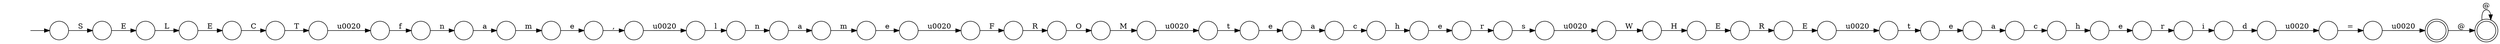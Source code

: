 digraph Automaton {
  rankdir = LR;
  0 [shape=circle,label=""];
  0 -> 49 [label="m"]
  1 [shape=circle,label=""];
  1 -> 12 [label="h"]
  2 [shape=circle,label=""];
  2 -> 25 [label="\u0020"]
  3 [shape=circle,label=""];
  3 -> 22 [label="r"]
  4 [shape=circle,label=""];
  4 -> 44 [label="c"]
  5 [shape=circle,label=""];
  5 -> 0 [label="a"]
  6 [shape=circle,label=""];
  6 -> 7 [label="e"]
  7 [shape=circle,label=""];
  7 -> 4 [label="a"]
  8 [shape=circle,label=""];
  8 -> 15 [label="M"]
  9 [shape=circle,label=""];
  9 -> 41 [label="\u0020"]
  10 [shape=circle,label=""];
  10 -> 40 [label="E"]
  11 [shape=circle,label=""];
  11 -> 48 [label="r"]
  12 [shape=circle,label=""];
  12 -> 3 [label="e"]
  13 [shape=circle,label=""];
  13 -> 31 [label="n"]
  14 [shape=circle,label=""];
  14 -> 47 [label="E"]
  15 [shape=circle,label=""];
  15 -> 50 [label="\u0020"]
  16 [shape=circle,label=""];
  16 -> 17 [label="L"]
  17 [shape=circle,label=""];
  17 -> 45 [label="E"]
  18 [shape=circle,label=""];
  18 -> 29 [label="m"]
  19 [shape=circle,label=""];
  19 -> 8 [label="O"]
  20 [shape=circle,label=""];
  20 -> 38 [label="T"]
  21 [shape=doublecircle,label=""];
  21 -> 21 [label="@"]
  22 [shape=circle,label=""];
  22 -> 43 [label="s"]
  23 [shape=circle,label=""];
  23 -> 14 [label="H"]
  24 [shape=circle,label=""];
  24 -> 33 [label="\u0020"]
  25 [shape=circle,label=""];
  25 -> 24 [label="="]
  26 [shape=circle,label=""];
  26 -> 6 [label="t"]
  27 [shape=circle,label=""];
  27 -> 46 [label="F"]
  28 [shape=circle,label=""];
  28 -> 27 [label="\u0020"]
  29 [shape=circle,label=""];
  29 -> 28 [label="e"]
  30 [shape=circle,label=""];
  30 -> 36 [label="a"]
  31 [shape=circle,label=""];
  31 -> 18 [label="a"]
  32 [shape=circle,label=""];
  32 -> 23 [label="W"]
  33 [shape=doublecircle,label=""];
  33 -> 21 [label="@"]
  34 [shape=circle,label=""];
  34 -> 5 [label="n"]
  35 [shape=circle,label=""];
  35 -> 30 [label="e"]
  36 [shape=circle,label=""];
  36 -> 1 [label="c"]
  37 [shape=circle,label=""];
  37 -> 16 [label="E"]
  38 [shape=circle,label=""];
  38 -> 51 [label="\u0020"]
  39 [shape=circle,label=""];
  initial [shape=plaintext,label=""];
  initial -> 39
  39 -> 37 [label="S"]
  40 [shape=circle,label=""];
  40 -> 26 [label="\u0020"]
  41 [shape=circle,label=""];
  41 -> 13 [label="l"]
  42 [shape=circle,label=""];
  42 -> 11 [label="e"]
  43 [shape=circle,label=""];
  43 -> 32 [label="\u0020"]
  44 [shape=circle,label=""];
  44 -> 42 [label="h"]
  45 [shape=circle,label=""];
  45 -> 20 [label="C"]
  46 [shape=circle,label=""];
  46 -> 19 [label="R"]
  47 [shape=circle,label=""];
  47 -> 10 [label="R"]
  48 [shape=circle,label=""];
  48 -> 52 [label="i"]
  49 [shape=circle,label=""];
  49 -> 53 [label="e"]
  50 [shape=circle,label=""];
  50 -> 35 [label="t"]
  51 [shape=circle,label=""];
  51 -> 34 [label="f"]
  52 [shape=circle,label=""];
  52 -> 2 [label="d"]
  53 [shape=circle,label=""];
  53 -> 9 [label=","]
}

